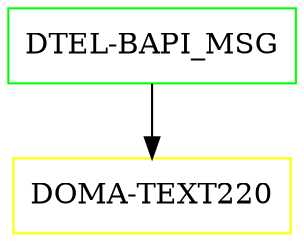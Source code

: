 digraph G {
  "DTEL-BAPI_MSG" [shape=box,color=green];
  "DOMA-TEXT220" [shape=box,color=yellow,URL="./DOMA_TEXT220.html"];
  "DTEL-BAPI_MSG" -> "DOMA-TEXT220";
}
